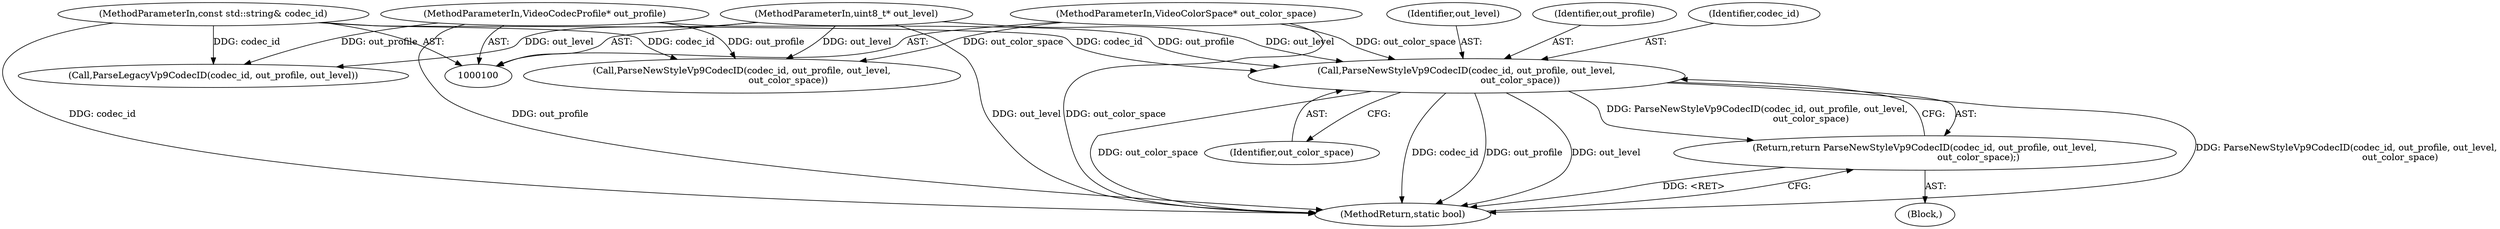 digraph "0_Chrome_2fb4f2c9c461551d43fdfa28ef4c960da81a47dd_5@pointer" {
"1000117" [label="(Call,ParseNewStyleVp9CodecID(codec_id, out_profile, out_level,\n                                     out_color_space))"];
"1000102" [label="(MethodParameterIn,const std::string& codec_id)"];
"1000103" [label="(MethodParameterIn,VideoCodecProfile* out_profile)"];
"1000104" [label="(MethodParameterIn,uint8_t* out_level)"];
"1000105" [label="(MethodParameterIn,VideoColorSpace* out_color_space)"];
"1000116" [label="(Return,return ParseNewStyleVp9CodecID(codec_id, out_profile, out_level,\n                                     out_color_space);)"];
"1000120" [label="(Identifier,out_level)"];
"1000131" [label="(Call,ParseNewStyleVp9CodecID(codec_id, out_profile, out_level,\n                                out_color_space))"];
"1000119" [label="(Identifier,out_profile)"];
"1000146" [label="(MethodReturn,static bool)"];
"1000140" [label="(Call,ParseLegacyVp9CodecID(codec_id, out_profile, out_level))"];
"1000116" [label="(Return,return ParseNewStyleVp9CodecID(codec_id, out_profile, out_level,\n                                     out_color_space);)"];
"1000115" [label="(Block,)"];
"1000117" [label="(Call,ParseNewStyleVp9CodecID(codec_id, out_profile, out_level,\n                                     out_color_space))"];
"1000121" [label="(Identifier,out_color_space)"];
"1000105" [label="(MethodParameterIn,VideoColorSpace* out_color_space)"];
"1000103" [label="(MethodParameterIn,VideoCodecProfile* out_profile)"];
"1000104" [label="(MethodParameterIn,uint8_t* out_level)"];
"1000102" [label="(MethodParameterIn,const std::string& codec_id)"];
"1000118" [label="(Identifier,codec_id)"];
"1000117" -> "1000116"  [label="AST: "];
"1000117" -> "1000121"  [label="CFG: "];
"1000118" -> "1000117"  [label="AST: "];
"1000119" -> "1000117"  [label="AST: "];
"1000120" -> "1000117"  [label="AST: "];
"1000121" -> "1000117"  [label="AST: "];
"1000116" -> "1000117"  [label="CFG: "];
"1000117" -> "1000146"  [label="DDG: ParseNewStyleVp9CodecID(codec_id, out_profile, out_level,\n                                     out_color_space)"];
"1000117" -> "1000146"  [label="DDG: out_color_space"];
"1000117" -> "1000146"  [label="DDG: codec_id"];
"1000117" -> "1000146"  [label="DDG: out_profile"];
"1000117" -> "1000146"  [label="DDG: out_level"];
"1000117" -> "1000116"  [label="DDG: ParseNewStyleVp9CodecID(codec_id, out_profile, out_level,\n                                     out_color_space)"];
"1000102" -> "1000117"  [label="DDG: codec_id"];
"1000103" -> "1000117"  [label="DDG: out_profile"];
"1000104" -> "1000117"  [label="DDG: out_level"];
"1000105" -> "1000117"  [label="DDG: out_color_space"];
"1000102" -> "1000100"  [label="AST: "];
"1000102" -> "1000146"  [label="DDG: codec_id"];
"1000102" -> "1000131"  [label="DDG: codec_id"];
"1000102" -> "1000140"  [label="DDG: codec_id"];
"1000103" -> "1000100"  [label="AST: "];
"1000103" -> "1000146"  [label="DDG: out_profile"];
"1000103" -> "1000131"  [label="DDG: out_profile"];
"1000103" -> "1000140"  [label="DDG: out_profile"];
"1000104" -> "1000100"  [label="AST: "];
"1000104" -> "1000146"  [label="DDG: out_level"];
"1000104" -> "1000131"  [label="DDG: out_level"];
"1000104" -> "1000140"  [label="DDG: out_level"];
"1000105" -> "1000100"  [label="AST: "];
"1000105" -> "1000146"  [label="DDG: out_color_space"];
"1000105" -> "1000131"  [label="DDG: out_color_space"];
"1000116" -> "1000115"  [label="AST: "];
"1000146" -> "1000116"  [label="CFG: "];
"1000116" -> "1000146"  [label="DDG: <RET>"];
}
